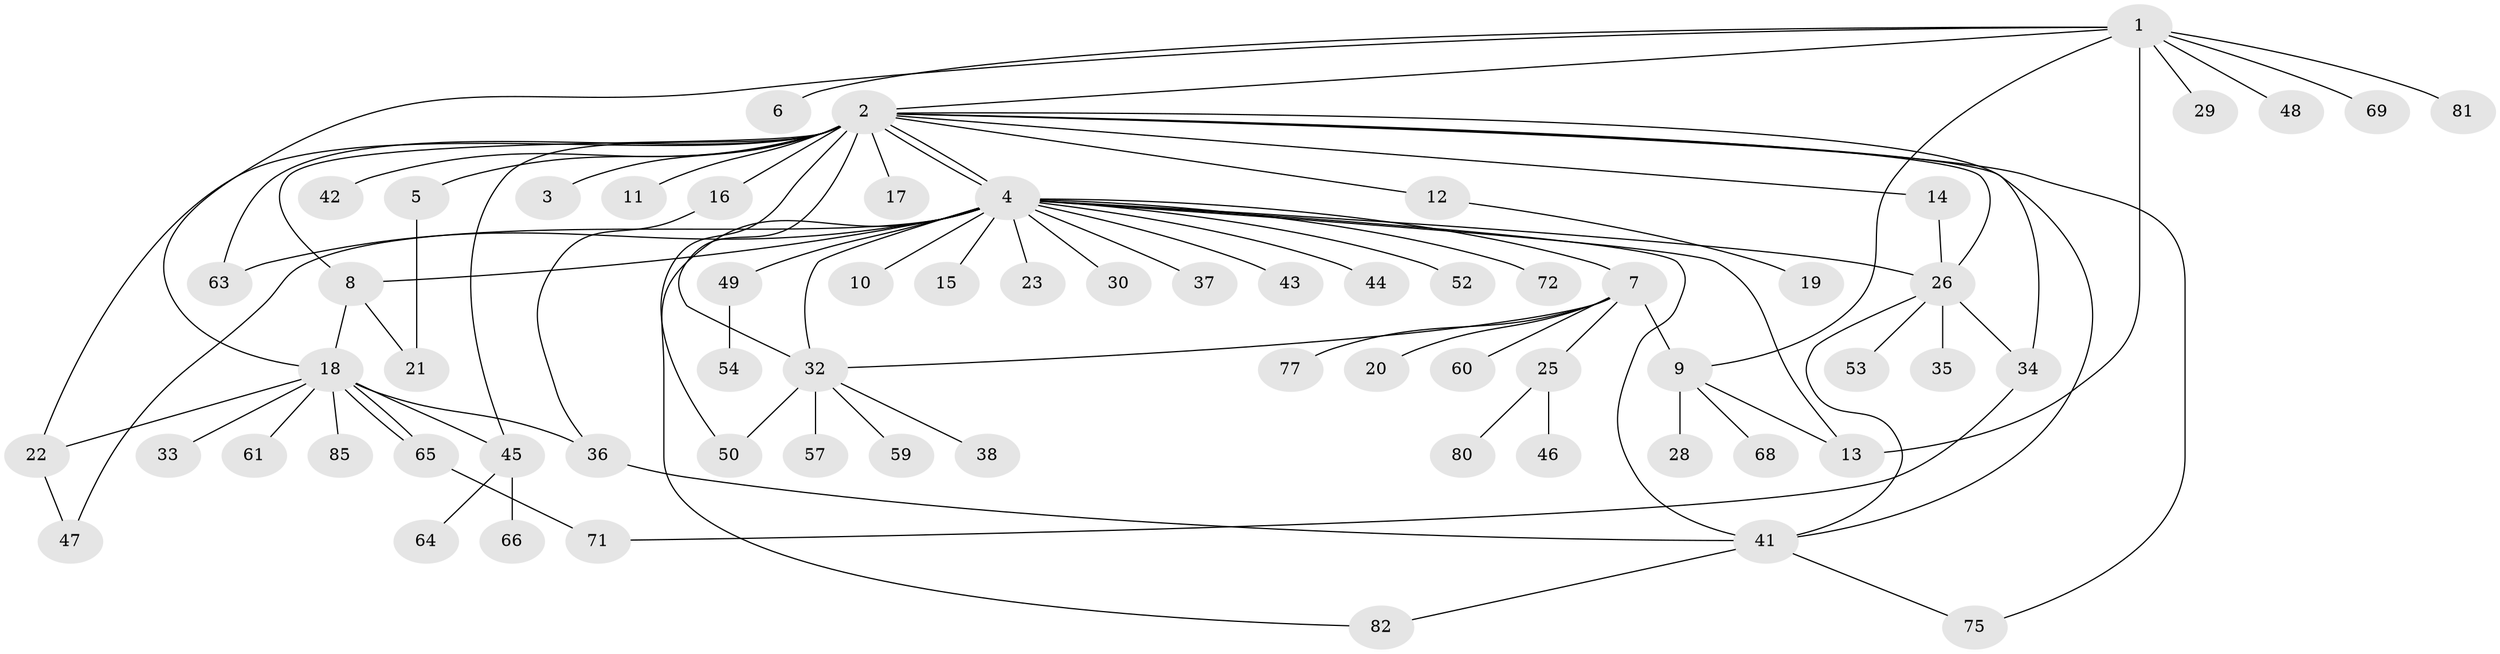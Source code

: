 // original degree distribution, {10: 0.023255813953488372, 22: 0.023255813953488372, 1: 0.5, 2: 0.2441860465116279, 8: 0.023255813953488372, 4: 0.08139534883720931, 3: 0.09302325581395349, 7: 0.011627906976744186}
// Generated by graph-tools (version 1.1) at 2025/11/02/27/25 16:11:12]
// undirected, 66 vertices, 90 edges
graph export_dot {
graph [start="1"]
  node [color=gray90,style=filled];
  1 [super="+58"];
  2 [super="+56"];
  3;
  4 [super="+40"];
  5;
  6;
  7 [super="+74"];
  8 [super="+83"];
  9 [super="+24"];
  10;
  11;
  12 [super="+76"];
  13 [super="+27"];
  14;
  15;
  16;
  17;
  18 [super="+70"];
  19 [super="+73"];
  20;
  21;
  22 [super="+84"];
  23;
  25 [super="+67"];
  26 [super="+31"];
  28;
  29;
  30;
  32 [super="+51"];
  33;
  34;
  35;
  36 [super="+39"];
  37;
  38;
  41 [super="+62"];
  42 [super="+55"];
  43;
  44;
  45 [super="+86"];
  46;
  47;
  48;
  49;
  50;
  52;
  53;
  54;
  57;
  59;
  60;
  61;
  63;
  64;
  65;
  66;
  68;
  69 [super="+79"];
  71;
  72;
  75 [super="+78"];
  77;
  80;
  81;
  82;
  85;
  1 -- 2;
  1 -- 6;
  1 -- 13 [weight=2];
  1 -- 18;
  1 -- 29;
  1 -- 48;
  1 -- 69;
  1 -- 81;
  1 -- 9;
  2 -- 3;
  2 -- 4;
  2 -- 4;
  2 -- 5;
  2 -- 8;
  2 -- 11;
  2 -- 12;
  2 -- 14;
  2 -- 16;
  2 -- 17;
  2 -- 26;
  2 -- 32;
  2 -- 34;
  2 -- 42;
  2 -- 50;
  2 -- 63;
  2 -- 22;
  2 -- 41;
  2 -- 45;
  2 -- 75;
  4 -- 7;
  4 -- 10;
  4 -- 15;
  4 -- 23;
  4 -- 26;
  4 -- 30;
  4 -- 32 [weight=2];
  4 -- 37;
  4 -- 41;
  4 -- 43;
  4 -- 44;
  4 -- 47;
  4 -- 49;
  4 -- 52;
  4 -- 63;
  4 -- 82;
  4 -- 72;
  4 -- 8;
  4 -- 13;
  5 -- 21;
  7 -- 9;
  7 -- 20;
  7 -- 25;
  7 -- 32;
  7 -- 60;
  7 -- 77;
  8 -- 18;
  8 -- 21;
  9 -- 28;
  9 -- 68;
  9 -- 13;
  12 -- 19;
  14 -- 26;
  16 -- 36;
  18 -- 22;
  18 -- 33;
  18 -- 45;
  18 -- 61;
  18 -- 65;
  18 -- 65;
  18 -- 85;
  18 -- 36;
  22 -- 47;
  25 -- 46;
  25 -- 80;
  26 -- 34;
  26 -- 35;
  26 -- 41;
  26 -- 53;
  32 -- 38;
  32 -- 57;
  32 -- 59;
  32 -- 50;
  34 -- 71;
  36 -- 41;
  41 -- 82;
  41 -- 75;
  45 -- 64;
  45 -- 66;
  49 -- 54;
  65 -- 71;
}
